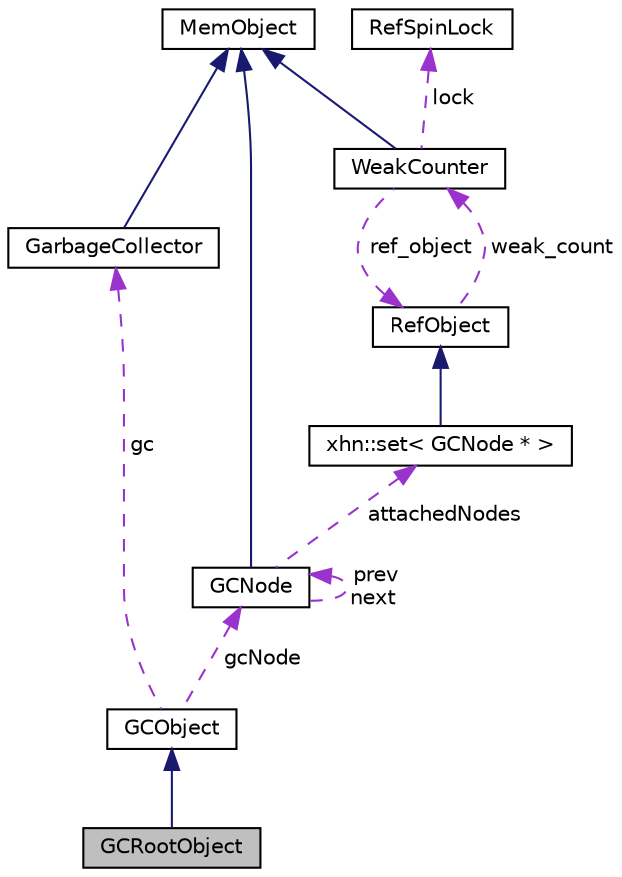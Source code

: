 digraph "GCRootObject"
{
  edge [fontname="Helvetica",fontsize="10",labelfontname="Helvetica",labelfontsize="10"];
  node [fontname="Helvetica",fontsize="10",shape=record];
  Node1 [label="GCRootObject",height=0.2,width=0.4,color="black", fillcolor="grey75", style="filled", fontcolor="black"];
  Node2 -> Node1 [dir="back",color="midnightblue",fontsize="10",style="solid",fontname="Helvetica"];
  Node2 [label="GCObject",height=0.2,width=0.4,color="black", fillcolor="white", style="filled",URL="$class_g_c_object.html"];
  Node3 -> Node2 [dir="back",color="darkorchid3",fontsize="10",style="dashed",label=" gcNode" ,fontname="Helvetica"];
  Node3 [label="GCNode",height=0.2,width=0.4,color="black", fillcolor="white", style="filled",URL="$class_g_c_node.html",tooltip="#define GC_DEBUG "];
  Node4 -> Node3 [dir="back",color="midnightblue",fontsize="10",style="solid",fontname="Helvetica"];
  Node4 [label="MemObject",height=0.2,width=0.4,color="black", fillcolor="white", style="filled",URL="$class_mem_object.html"];
  Node5 -> Node3 [dir="back",color="darkorchid3",fontsize="10",style="dashed",label=" attachedNodes" ,fontname="Helvetica"];
  Node5 [label="xhn::set\< GCNode * \>",height=0.2,width=0.4,color="black", fillcolor="white", style="filled",URL="$classxhn_1_1set.html"];
  Node6 -> Node5 [dir="back",color="midnightblue",fontsize="10",style="solid",fontname="Helvetica"];
  Node6 [label="RefObject",height=0.2,width=0.4,color="black", fillcolor="white", style="filled",URL="$class_ref_object.html"];
  Node7 -> Node6 [dir="back",color="darkorchid3",fontsize="10",style="dashed",label=" weak_count" ,fontname="Helvetica"];
  Node7 [label="WeakCounter",height=0.2,width=0.4,color="black", fillcolor="white", style="filled",URL="$class_weak_counter.html",tooltip="WeakCounter. "];
  Node4 -> Node7 [dir="back",color="midnightblue",fontsize="10",style="solid",fontname="Helvetica"];
  Node8 -> Node7 [dir="back",color="darkorchid3",fontsize="10",style="dashed",label=" lock" ,fontname="Helvetica"];
  Node8 [label="RefSpinLock",height=0.2,width=0.4,color="black", fillcolor="white", style="filled",URL="$class_ref_spin_lock.html"];
  Node6 -> Node7 [dir="back",color="darkorchid3",fontsize="10",style="dashed",label=" ref_object" ,fontname="Helvetica"];
  Node3 -> Node3 [dir="back",color="darkorchid3",fontsize="10",style="dashed",label=" prev\nnext" ,fontname="Helvetica"];
  Node9 -> Node2 [dir="back",color="darkorchid3",fontsize="10",style="dashed",label=" gc" ,fontname="Helvetica"];
  Node9 [label="GarbageCollector",height=0.2,width=0.4,color="black", fillcolor="white", style="filled",URL="$class_garbage_collector.html"];
  Node4 -> Node9 [dir="back",color="midnightblue",fontsize="10",style="solid",fontname="Helvetica"];
}

